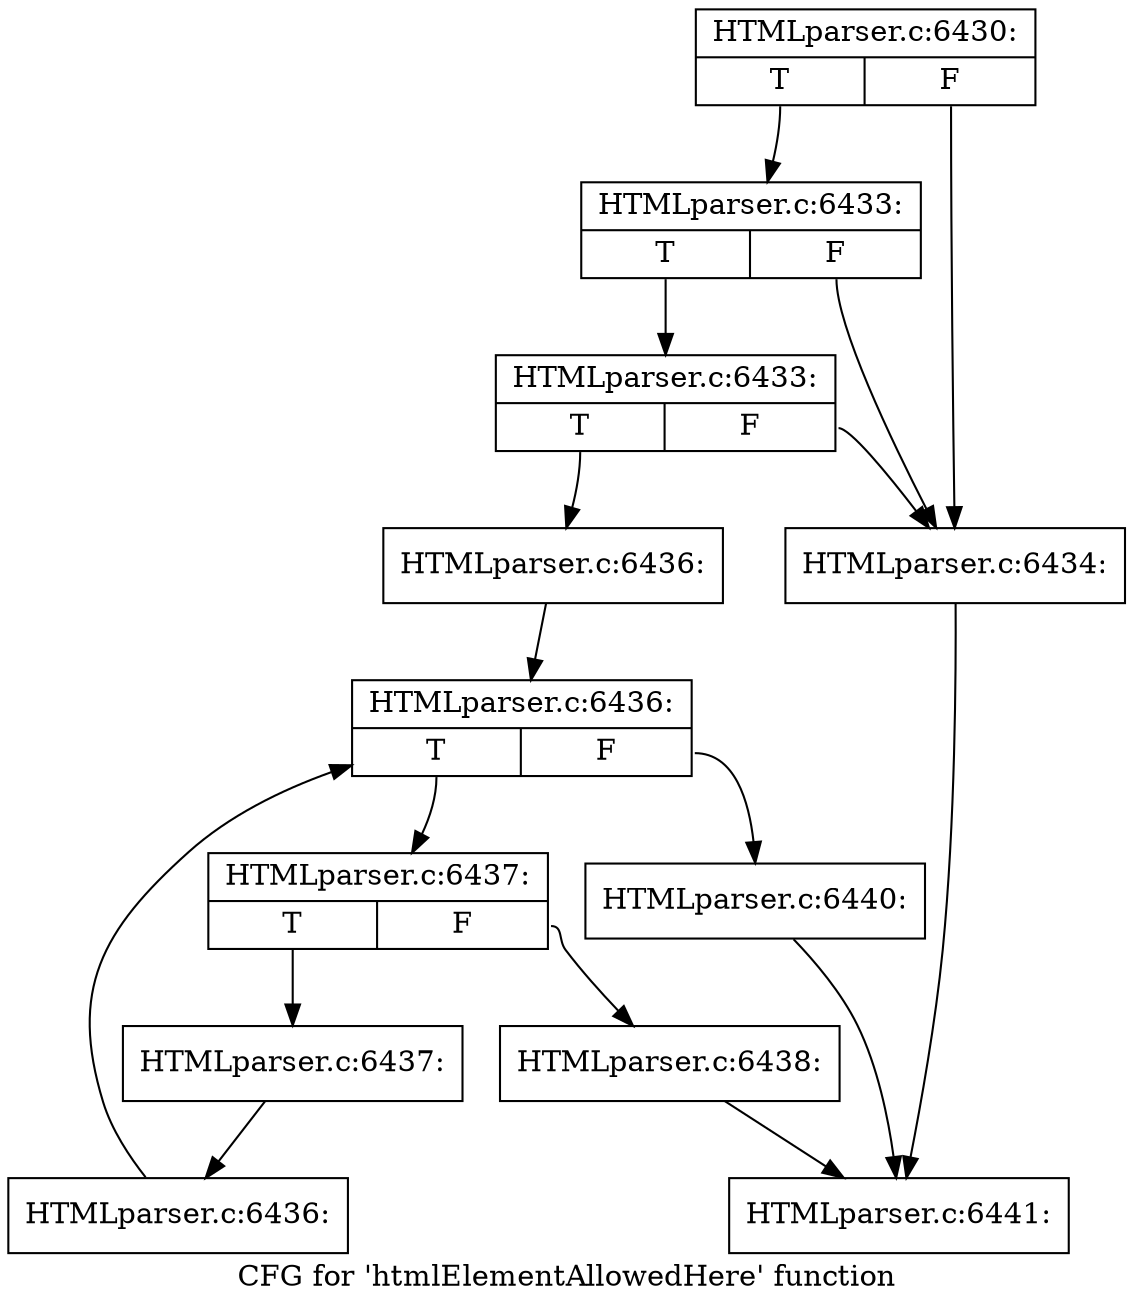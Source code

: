 digraph "CFG for 'htmlElementAllowedHere' function" {
	label="CFG for 'htmlElementAllowedHere' function";

	Node0x3d59050 [shape=record,label="{HTMLparser.c:6430:|{<s0>T|<s1>F}}"];
	Node0x3d59050:s0 -> Node0x3d57f30;
	Node0x3d59050:s1 -> Node0x3d57e10;
	Node0x3d57f30 [shape=record,label="{HTMLparser.c:6433:|{<s0>T|<s1>F}}"];
	Node0x3d57f30:s0 -> Node0x3d57eb0;
	Node0x3d57f30:s1 -> Node0x3d57e10;
	Node0x3d57eb0 [shape=record,label="{HTMLparser.c:6433:|{<s0>T|<s1>F}}"];
	Node0x3d57eb0:s0 -> Node0x3d57e60;
	Node0x3d57eb0:s1 -> Node0x3d57e10;
	Node0x3d57e10 [shape=record,label="{HTMLparser.c:6434:}"];
	Node0x3d57e10 -> Node0x3d592d0;
	Node0x3d57e60 [shape=record,label="{HTMLparser.c:6436:}"];
	Node0x3d57e60 -> Node0x3d5acd0;
	Node0x3d5acd0 [shape=record,label="{HTMLparser.c:6436:|{<s0>T|<s1>F}}"];
	Node0x3d5acd0:s0 -> Node0x3d5afb0;
	Node0x3d5acd0:s1 -> Node0x3d5a9a0;
	Node0x3d5afb0 [shape=record,label="{HTMLparser.c:6437:|{<s0>T|<s1>F}}"];
	Node0x3d5afb0:s0 -> Node0x3d5b2a0;
	Node0x3d5afb0:s1 -> Node0x3d5b250;
	Node0x3d5b250 [shape=record,label="{HTMLparser.c:6438:}"];
	Node0x3d5b250 -> Node0x3d592d0;
	Node0x3d5b2a0 [shape=record,label="{HTMLparser.c:6437:}"];
	Node0x3d5b2a0 -> Node0x3d5af20;
	Node0x3d5af20 [shape=record,label="{HTMLparser.c:6436:}"];
	Node0x3d5af20 -> Node0x3d5acd0;
	Node0x3d5a9a0 [shape=record,label="{HTMLparser.c:6440:}"];
	Node0x3d5a9a0 -> Node0x3d592d0;
	Node0x3d592d0 [shape=record,label="{HTMLparser.c:6441:}"];
}

